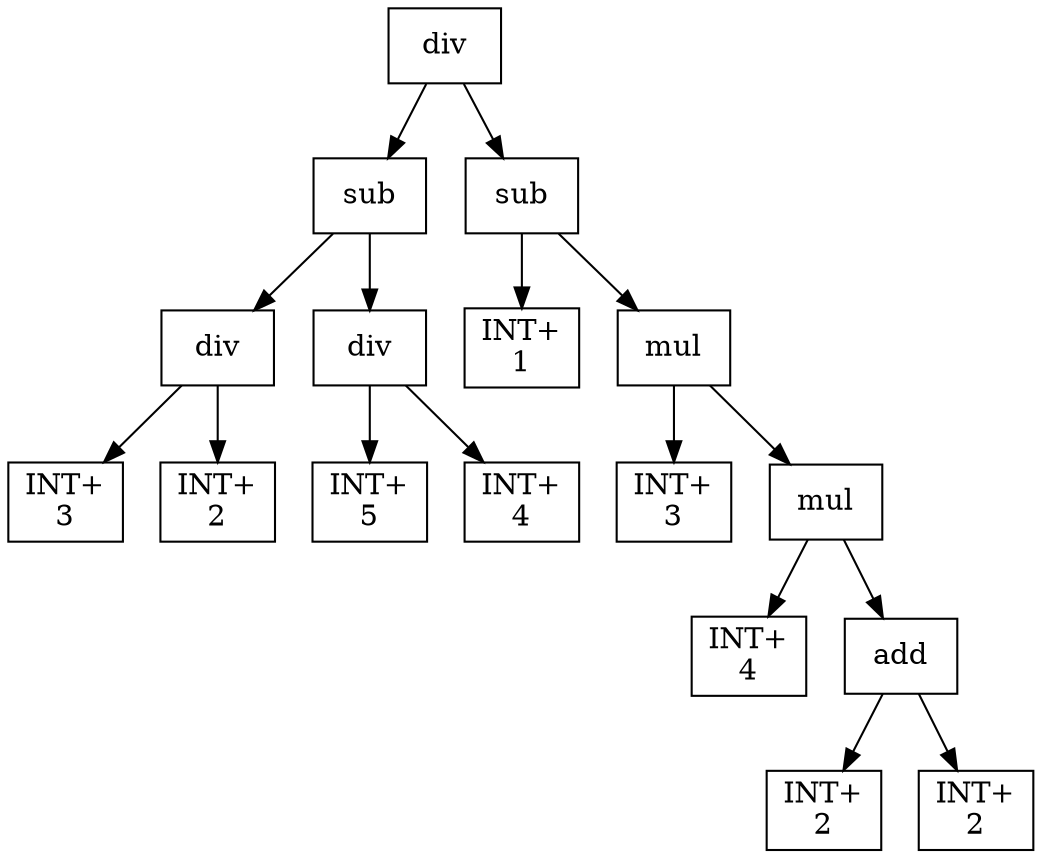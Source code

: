 digraph expr {
  node [shape=box];
  n1 [label="div"];
  n2 [label="sub"];
  n3 [label="div"];
  n4 [label="INT+\n3"];
  n5 [label="INT+\n2"];
  n3 -> n4;
  n3 -> n5;
  n6 [label="div"];
  n7 [label="INT+\n5"];
  n8 [label="INT+\n4"];
  n6 -> n7;
  n6 -> n8;
  n2 -> n3;
  n2 -> n6;
  n9 [label="sub"];
  n10 [label="INT+\n1"];
  n11 [label="mul"];
  n12 [label="INT+\n3"];
  n13 [label="mul"];
  n14 [label="INT+\n4"];
  n15 [label="add"];
  n16 [label="INT+\n2"];
  n17 [label="INT+\n2"];
  n15 -> n16;
  n15 -> n17;
  n13 -> n14;
  n13 -> n15;
  n11 -> n12;
  n11 -> n13;
  n9 -> n10;
  n9 -> n11;
  n1 -> n2;
  n1 -> n9;
}